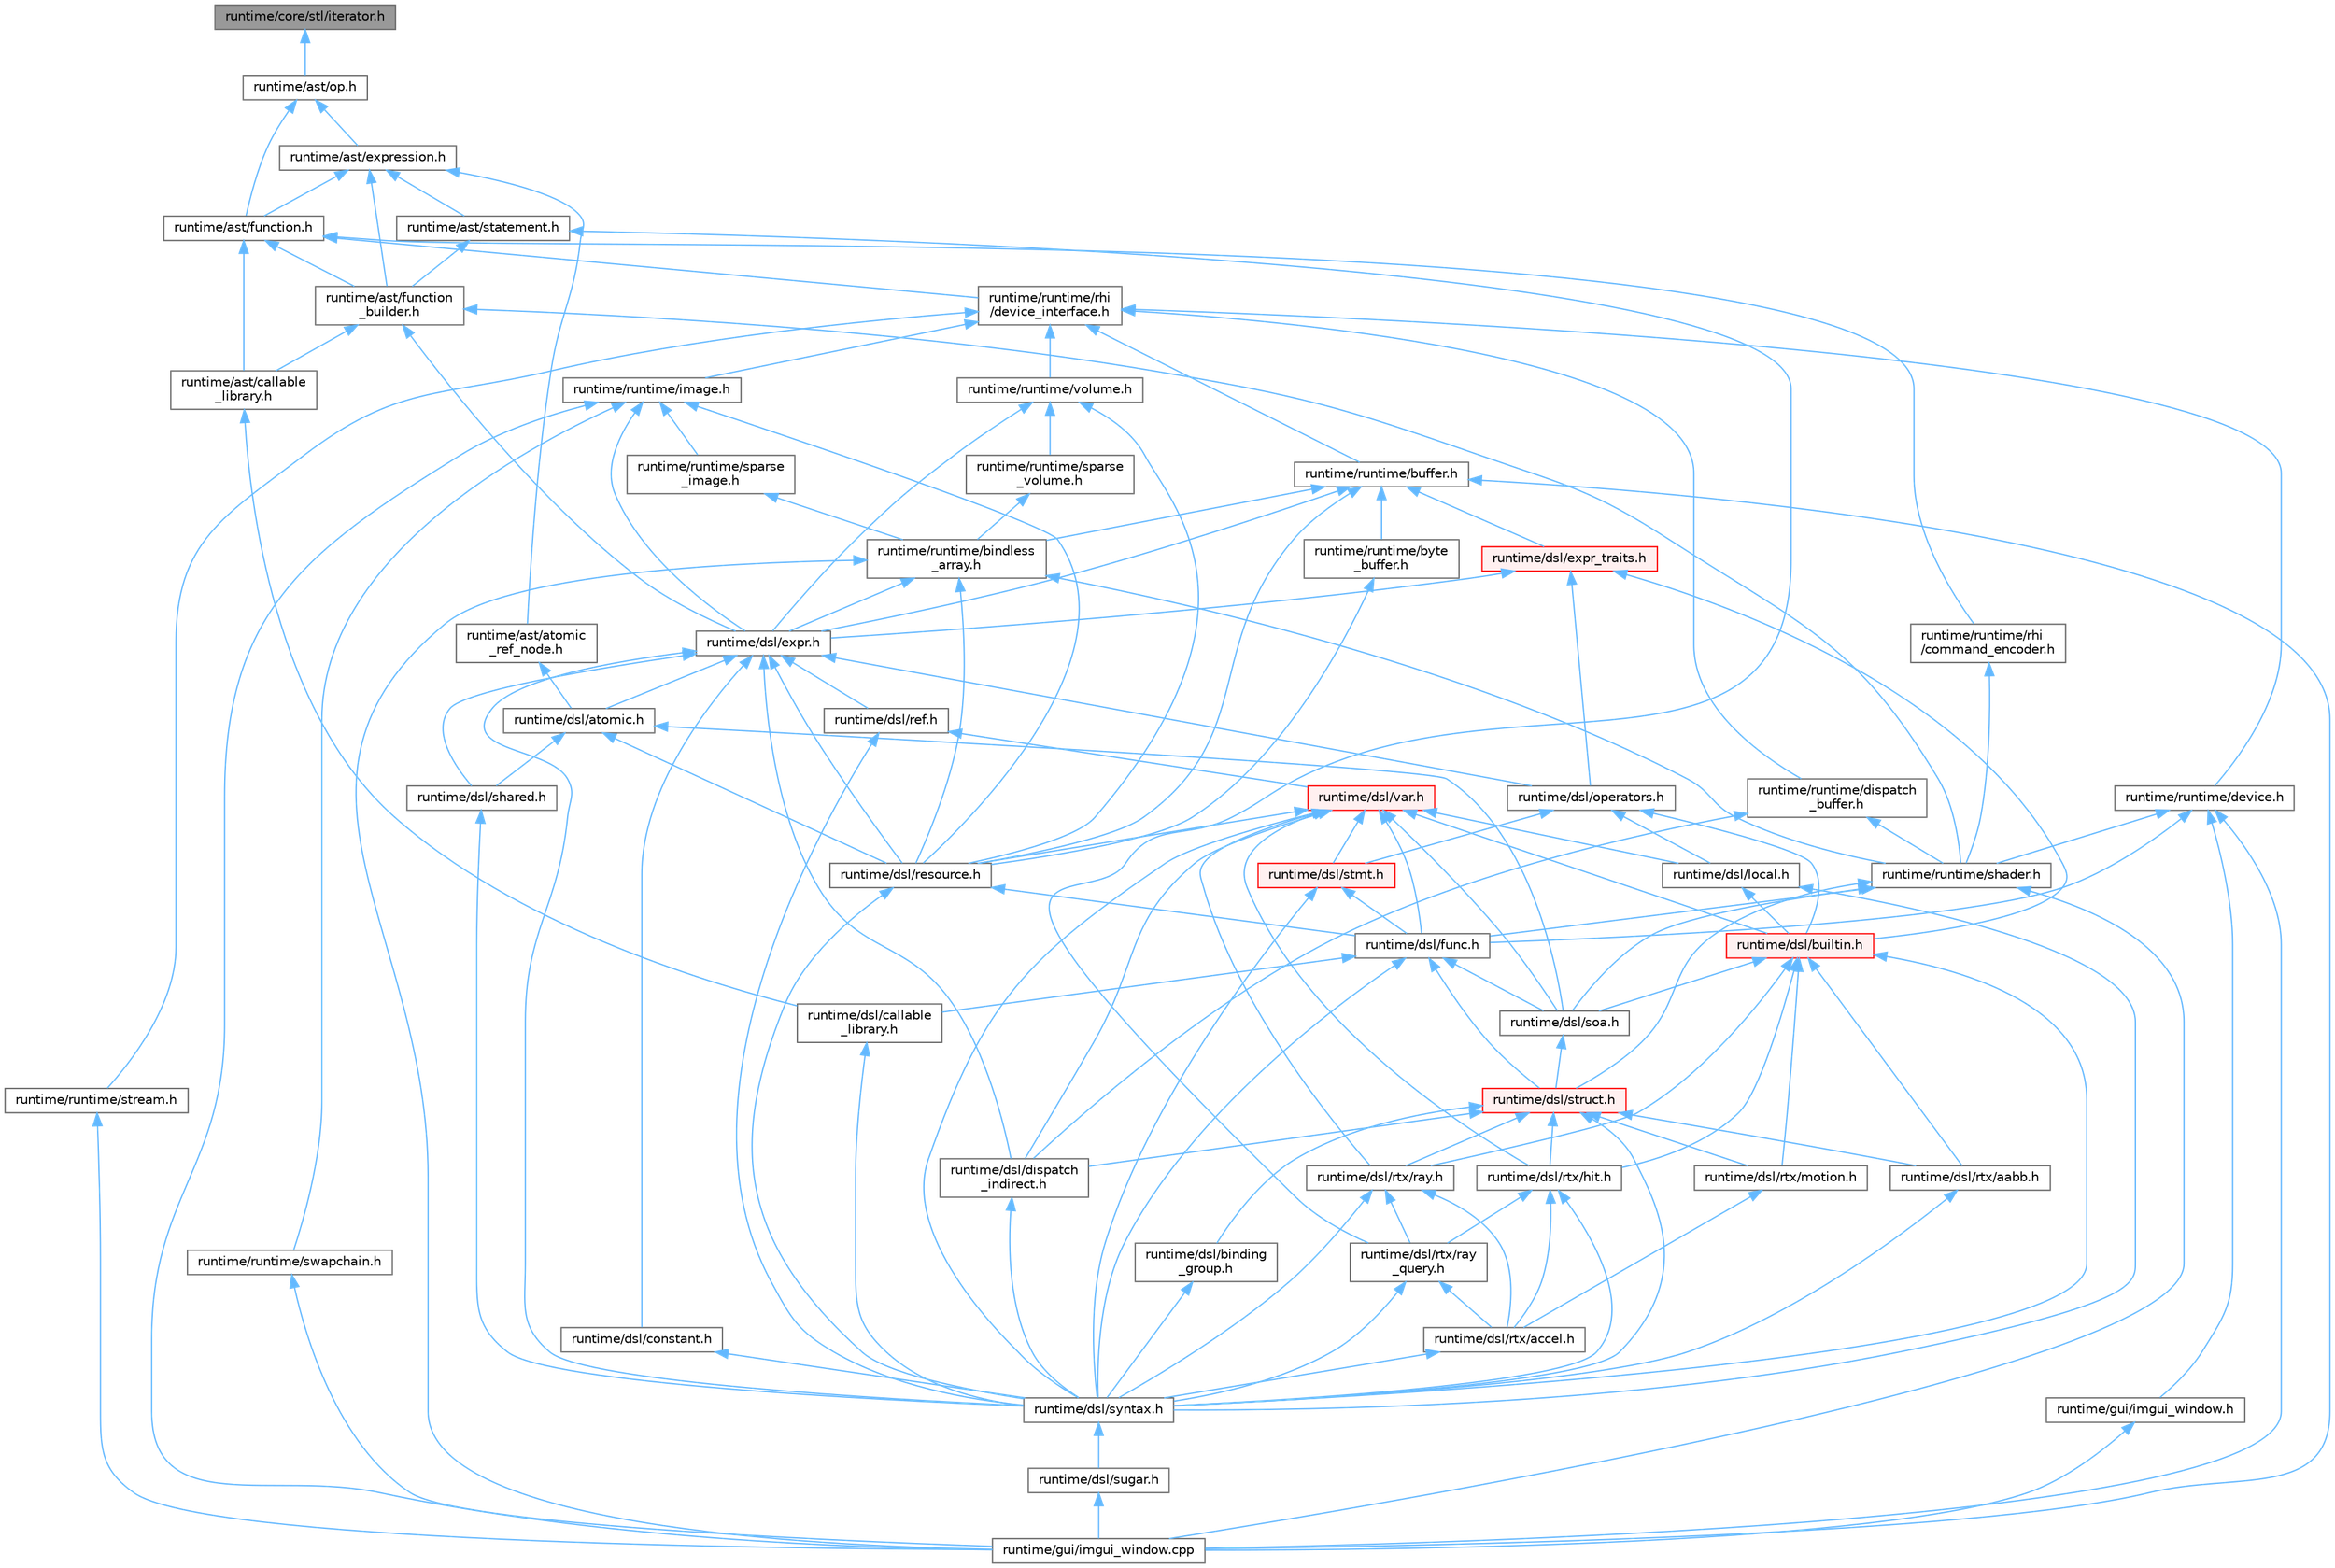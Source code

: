 digraph "runtime/core/stl/iterator.h"
{
 // LATEX_PDF_SIZE
  bgcolor="transparent";
  edge [fontname=Helvetica,fontsize=10,labelfontname=Helvetica,labelfontsize=10];
  node [fontname=Helvetica,fontsize=10,shape=box,height=0.2,width=0.4];
  Node1 [id="Node000001",label="runtime/core/stl/iterator.h",height=0.2,width=0.4,color="gray40", fillcolor="grey60", style="filled", fontcolor="black",tooltip=" "];
  Node1 -> Node2 [id="edge1_Node000001_Node000002",dir="back",color="steelblue1",style="solid",tooltip=" "];
  Node2 [id="Node000002",label="runtime/ast/op.h",height=0.2,width=0.4,color="grey40", fillcolor="white", style="filled",URL="$op_8h.html",tooltip=" "];
  Node2 -> Node3 [id="edge2_Node000002_Node000003",dir="back",color="steelblue1",style="solid",tooltip=" "];
  Node3 [id="Node000003",label="runtime/ast/expression.h",height=0.2,width=0.4,color="grey40", fillcolor="white", style="filled",URL="$expression_8h.html",tooltip=" "];
  Node3 -> Node4 [id="edge3_Node000003_Node000004",dir="back",color="steelblue1",style="solid",tooltip=" "];
  Node4 [id="Node000004",label="runtime/ast/atomic\l_ref_node.h",height=0.2,width=0.4,color="grey40", fillcolor="white", style="filled",URL="$atomic__ref__node_8h.html",tooltip=" "];
  Node4 -> Node5 [id="edge4_Node000004_Node000005",dir="back",color="steelblue1",style="solid",tooltip=" "];
  Node5 [id="Node000005",label="runtime/dsl/atomic.h",height=0.2,width=0.4,color="grey40", fillcolor="white", style="filled",URL="$dsl_2atomic_8h.html",tooltip=" "];
  Node5 -> Node6 [id="edge5_Node000005_Node000006",dir="back",color="steelblue1",style="solid",tooltip=" "];
  Node6 [id="Node000006",label="runtime/dsl/resource.h",height=0.2,width=0.4,color="grey40", fillcolor="white", style="filled",URL="$dsl_2resource_8h.html",tooltip=" "];
  Node6 -> Node7 [id="edge6_Node000006_Node000007",dir="back",color="steelblue1",style="solid",tooltip=" "];
  Node7 [id="Node000007",label="runtime/dsl/func.h",height=0.2,width=0.4,color="grey40", fillcolor="white", style="filled",URL="$func_8h.html",tooltip=" "];
  Node7 -> Node8 [id="edge7_Node000007_Node000008",dir="back",color="steelblue1",style="solid",tooltip=" "];
  Node8 [id="Node000008",label="runtime/dsl/callable\l_library.h",height=0.2,width=0.4,color="grey40", fillcolor="white", style="filled",URL="$dsl_2callable__library_8h.html",tooltip=" "];
  Node8 -> Node9 [id="edge8_Node000008_Node000009",dir="back",color="steelblue1",style="solid",tooltip=" "];
  Node9 [id="Node000009",label="runtime/dsl/syntax.h",height=0.2,width=0.4,color="grey40", fillcolor="white", style="filled",URL="$syntax_8h.html",tooltip=" "];
  Node9 -> Node10 [id="edge9_Node000009_Node000010",dir="back",color="steelblue1",style="solid",tooltip=" "];
  Node10 [id="Node000010",label="runtime/dsl/sugar.h",height=0.2,width=0.4,color="grey40", fillcolor="white", style="filled",URL="$sugar_8h.html",tooltip=" "];
  Node10 -> Node11 [id="edge10_Node000010_Node000011",dir="back",color="steelblue1",style="solid",tooltip=" "];
  Node11 [id="Node000011",label="runtime/gui/imgui_window.cpp",height=0.2,width=0.4,color="grey40", fillcolor="white", style="filled",URL="$imgui__window_8cpp.html",tooltip=" "];
  Node7 -> Node12 [id="edge11_Node000007_Node000012",dir="back",color="steelblue1",style="solid",tooltip=" "];
  Node12 [id="Node000012",label="runtime/dsl/soa.h",height=0.2,width=0.4,color="grey40", fillcolor="white", style="filled",URL="$soa_8h.html",tooltip=" "];
  Node12 -> Node13 [id="edge12_Node000012_Node000013",dir="back",color="steelblue1",style="solid",tooltip=" "];
  Node13 [id="Node000013",label="runtime/dsl/struct.h",height=0.2,width=0.4,color="red", fillcolor="#FFF0F0", style="filled",URL="$struct_8h.html",tooltip=" "];
  Node13 -> Node14 [id="edge13_Node000013_Node000014",dir="back",color="steelblue1",style="solid",tooltip=" "];
  Node14 [id="Node000014",label="runtime/dsl/binding\l_group.h",height=0.2,width=0.4,color="grey40", fillcolor="white", style="filled",URL="$binding__group_8h.html",tooltip=" "];
  Node14 -> Node9 [id="edge14_Node000014_Node000009",dir="back",color="steelblue1",style="solid",tooltip=" "];
  Node13 -> Node15 [id="edge15_Node000013_Node000015",dir="back",color="steelblue1",style="solid",tooltip=" "];
  Node15 [id="Node000015",label="runtime/dsl/dispatch\l_indirect.h",height=0.2,width=0.4,color="grey40", fillcolor="white", style="filled",URL="$dispatch__indirect_8h.html",tooltip=" "];
  Node15 -> Node9 [id="edge16_Node000015_Node000009",dir="back",color="steelblue1",style="solid",tooltip=" "];
  Node13 -> Node16 [id="edge17_Node000013_Node000016",dir="back",color="steelblue1",style="solid",tooltip=" "];
  Node16 [id="Node000016",label="runtime/dsl/rtx/aabb.h",height=0.2,width=0.4,color="grey40", fillcolor="white", style="filled",URL="$dsl_2rtx_2aabb_8h.html",tooltip=" "];
  Node16 -> Node9 [id="edge18_Node000016_Node000009",dir="back",color="steelblue1",style="solid",tooltip=" "];
  Node13 -> Node17 [id="edge19_Node000013_Node000017",dir="back",color="steelblue1",style="solid",tooltip=" "];
  Node17 [id="Node000017",label="runtime/dsl/rtx/hit.h",height=0.2,width=0.4,color="grey40", fillcolor="white", style="filled",URL="$dsl_2rtx_2hit_8h.html",tooltip=" "];
  Node17 -> Node18 [id="edge20_Node000017_Node000018",dir="back",color="steelblue1",style="solid",tooltip=" "];
  Node18 [id="Node000018",label="runtime/dsl/rtx/accel.h",height=0.2,width=0.4,color="grey40", fillcolor="white", style="filled",URL="$dsl_2rtx_2accel_8h.html",tooltip=" "];
  Node18 -> Node9 [id="edge21_Node000018_Node000009",dir="back",color="steelblue1",style="solid",tooltip=" "];
  Node17 -> Node19 [id="edge22_Node000017_Node000019",dir="back",color="steelblue1",style="solid",tooltip=" "];
  Node19 [id="Node000019",label="runtime/dsl/rtx/ray\l_query.h",height=0.2,width=0.4,color="grey40", fillcolor="white", style="filled",URL="$ray__query_8h.html",tooltip=" "];
  Node19 -> Node18 [id="edge23_Node000019_Node000018",dir="back",color="steelblue1",style="solid",tooltip=" "];
  Node19 -> Node9 [id="edge24_Node000019_Node000009",dir="back",color="steelblue1",style="solid",tooltip=" "];
  Node17 -> Node9 [id="edge25_Node000017_Node000009",dir="back",color="steelblue1",style="solid",tooltip=" "];
  Node13 -> Node20 [id="edge26_Node000013_Node000020",dir="back",color="steelblue1",style="solid",tooltip=" "];
  Node20 [id="Node000020",label="runtime/dsl/rtx/motion.h",height=0.2,width=0.4,color="grey40", fillcolor="white", style="filled",URL="$motion_8h.html",tooltip=" "];
  Node20 -> Node18 [id="edge27_Node000020_Node000018",dir="back",color="steelblue1",style="solid",tooltip=" "];
  Node13 -> Node21 [id="edge28_Node000013_Node000021",dir="back",color="steelblue1",style="solid",tooltip=" "];
  Node21 [id="Node000021",label="runtime/dsl/rtx/ray.h",height=0.2,width=0.4,color="grey40", fillcolor="white", style="filled",URL="$dsl_2rtx_2ray_8h.html",tooltip=" "];
  Node21 -> Node18 [id="edge29_Node000021_Node000018",dir="back",color="steelblue1",style="solid",tooltip=" "];
  Node21 -> Node19 [id="edge30_Node000021_Node000019",dir="back",color="steelblue1",style="solid",tooltip=" "];
  Node21 -> Node9 [id="edge31_Node000021_Node000009",dir="back",color="steelblue1",style="solid",tooltip=" "];
  Node13 -> Node9 [id="edge32_Node000013_Node000009",dir="back",color="steelblue1",style="solid",tooltip=" "];
  Node7 -> Node13 [id="edge33_Node000007_Node000013",dir="back",color="steelblue1",style="solid",tooltip=" "];
  Node7 -> Node9 [id="edge34_Node000007_Node000009",dir="back",color="steelblue1",style="solid",tooltip=" "];
  Node6 -> Node9 [id="edge35_Node000006_Node000009",dir="back",color="steelblue1",style="solid",tooltip=" "];
  Node5 -> Node23 [id="edge36_Node000005_Node000023",dir="back",color="steelblue1",style="solid",tooltip=" "];
  Node23 [id="Node000023",label="runtime/dsl/shared.h",height=0.2,width=0.4,color="grey40", fillcolor="white", style="filled",URL="$shared_8h.html",tooltip=" "];
  Node23 -> Node9 [id="edge37_Node000023_Node000009",dir="back",color="steelblue1",style="solid",tooltip=" "];
  Node5 -> Node12 [id="edge38_Node000005_Node000012",dir="back",color="steelblue1",style="solid",tooltip=" "];
  Node3 -> Node24 [id="edge39_Node000003_Node000024",dir="back",color="steelblue1",style="solid",tooltip=" "];
  Node24 [id="Node000024",label="runtime/ast/function.h",height=0.2,width=0.4,color="grey40", fillcolor="white", style="filled",URL="$ast_2function_8h.html",tooltip=" "];
  Node24 -> Node25 [id="edge40_Node000024_Node000025",dir="back",color="steelblue1",style="solid",tooltip=" "];
  Node25 [id="Node000025",label="runtime/ast/callable\l_library.h",height=0.2,width=0.4,color="grey40", fillcolor="white", style="filled",URL="$ast_2callable__library_8h.html",tooltip=" "];
  Node25 -> Node8 [id="edge41_Node000025_Node000008",dir="back",color="steelblue1",style="solid",tooltip=" "];
  Node24 -> Node26 [id="edge42_Node000024_Node000026",dir="back",color="steelblue1",style="solid",tooltip=" "];
  Node26 [id="Node000026",label="runtime/ast/function\l_builder.h",height=0.2,width=0.4,color="grey40", fillcolor="white", style="filled",URL="$function__builder_8h.html",tooltip=" "];
  Node26 -> Node25 [id="edge43_Node000026_Node000025",dir="back",color="steelblue1",style="solid",tooltip=" "];
  Node26 -> Node27 [id="edge44_Node000026_Node000027",dir="back",color="steelblue1",style="solid",tooltip=" "];
  Node27 [id="Node000027",label="runtime/dsl/expr.h",height=0.2,width=0.4,color="grey40", fillcolor="white", style="filled",URL="$expr_8h.html",tooltip=" "];
  Node27 -> Node5 [id="edge45_Node000027_Node000005",dir="back",color="steelblue1",style="solid",tooltip=" "];
  Node27 -> Node28 [id="edge46_Node000027_Node000028",dir="back",color="steelblue1",style="solid",tooltip=" "];
  Node28 [id="Node000028",label="runtime/dsl/constant.h",height=0.2,width=0.4,color="grey40", fillcolor="white", style="filled",URL="$constant_8h.html",tooltip=" "];
  Node28 -> Node9 [id="edge47_Node000028_Node000009",dir="back",color="steelblue1",style="solid",tooltip=" "];
  Node27 -> Node15 [id="edge48_Node000027_Node000015",dir="back",color="steelblue1",style="solid",tooltip=" "];
  Node27 -> Node29 [id="edge49_Node000027_Node000029",dir="back",color="steelblue1",style="solid",tooltip=" "];
  Node29 [id="Node000029",label="runtime/dsl/operators.h",height=0.2,width=0.4,color="grey40", fillcolor="white", style="filled",URL="$operators_8h.html",tooltip=" "];
  Node29 -> Node30 [id="edge50_Node000029_Node000030",dir="back",color="steelblue1",style="solid",tooltip=" "];
  Node30 [id="Node000030",label="runtime/dsl/builtin.h",height=0.2,width=0.4,color="red", fillcolor="#FFF0F0", style="filled",URL="$builtin_8h.html",tooltip=" "];
  Node30 -> Node16 [id="edge51_Node000030_Node000016",dir="back",color="steelblue1",style="solid",tooltip=" "];
  Node30 -> Node17 [id="edge52_Node000030_Node000017",dir="back",color="steelblue1",style="solid",tooltip=" "];
  Node30 -> Node20 [id="edge53_Node000030_Node000020",dir="back",color="steelblue1",style="solid",tooltip=" "];
  Node30 -> Node21 [id="edge54_Node000030_Node000021",dir="back",color="steelblue1",style="solid",tooltip=" "];
  Node30 -> Node12 [id="edge55_Node000030_Node000012",dir="back",color="steelblue1",style="solid",tooltip=" "];
  Node30 -> Node9 [id="edge56_Node000030_Node000009",dir="back",color="steelblue1",style="solid",tooltip=" "];
  Node29 -> Node32 [id="edge57_Node000029_Node000032",dir="back",color="steelblue1",style="solid",tooltip=" "];
  Node32 [id="Node000032",label="runtime/dsl/local.h",height=0.2,width=0.4,color="grey40", fillcolor="white", style="filled",URL="$local_8h.html",tooltip=" "];
  Node32 -> Node30 [id="edge58_Node000032_Node000030",dir="back",color="steelblue1",style="solid",tooltip=" "];
  Node32 -> Node9 [id="edge59_Node000032_Node000009",dir="back",color="steelblue1",style="solid",tooltip=" "];
  Node29 -> Node33 [id="edge60_Node000029_Node000033",dir="back",color="steelblue1",style="solid",tooltip=" "];
  Node33 [id="Node000033",label="runtime/dsl/stmt.h",height=0.2,width=0.4,color="red", fillcolor="#FFF0F0", style="filled",URL="$stmt_8h.html",tooltip=" "];
  Node33 -> Node7 [id="edge61_Node000033_Node000007",dir="back",color="steelblue1",style="solid",tooltip=" "];
  Node33 -> Node9 [id="edge62_Node000033_Node000009",dir="back",color="steelblue1",style="solid",tooltip=" "];
  Node27 -> Node34 [id="edge63_Node000027_Node000034",dir="back",color="steelblue1",style="solid",tooltip=" "];
  Node34 [id="Node000034",label="runtime/dsl/ref.h",height=0.2,width=0.4,color="grey40", fillcolor="white", style="filled",URL="$ref_8h.html",tooltip=" "];
  Node34 -> Node9 [id="edge64_Node000034_Node000009",dir="back",color="steelblue1",style="solid",tooltip=" "];
  Node34 -> Node35 [id="edge65_Node000034_Node000035",dir="back",color="steelblue1",style="solid",tooltip=" "];
  Node35 [id="Node000035",label="runtime/dsl/var.h",height=0.2,width=0.4,color="red", fillcolor="#FFF0F0", style="filled",URL="$var_8h.html",tooltip=" "];
  Node35 -> Node30 [id="edge66_Node000035_Node000030",dir="back",color="steelblue1",style="solid",tooltip=" "];
  Node35 -> Node15 [id="edge67_Node000035_Node000015",dir="back",color="steelblue1",style="solid",tooltip=" "];
  Node35 -> Node7 [id="edge68_Node000035_Node000007",dir="back",color="steelblue1",style="solid",tooltip=" "];
  Node35 -> Node32 [id="edge69_Node000035_Node000032",dir="back",color="steelblue1",style="solid",tooltip=" "];
  Node35 -> Node6 [id="edge70_Node000035_Node000006",dir="back",color="steelblue1",style="solid",tooltip=" "];
  Node35 -> Node17 [id="edge71_Node000035_Node000017",dir="back",color="steelblue1",style="solid",tooltip=" "];
  Node35 -> Node21 [id="edge72_Node000035_Node000021",dir="back",color="steelblue1",style="solid",tooltip=" "];
  Node35 -> Node12 [id="edge73_Node000035_Node000012",dir="back",color="steelblue1",style="solid",tooltip=" "];
  Node35 -> Node33 [id="edge74_Node000035_Node000033",dir="back",color="steelblue1",style="solid",tooltip=" "];
  Node35 -> Node9 [id="edge75_Node000035_Node000009",dir="back",color="steelblue1",style="solid",tooltip=" "];
  Node27 -> Node6 [id="edge76_Node000027_Node000006",dir="back",color="steelblue1",style="solid",tooltip=" "];
  Node27 -> Node23 [id="edge77_Node000027_Node000023",dir="back",color="steelblue1",style="solid",tooltip=" "];
  Node27 -> Node9 [id="edge78_Node000027_Node000009",dir="back",color="steelblue1",style="solid",tooltip=" "];
  Node26 -> Node37 [id="edge79_Node000026_Node000037",dir="back",color="steelblue1",style="solid",tooltip=" "];
  Node37 [id="Node000037",label="runtime/runtime/shader.h",height=0.2,width=0.4,color="grey40", fillcolor="white", style="filled",URL="$shader_8h.html",tooltip=" "];
  Node37 -> Node7 [id="edge80_Node000037_Node000007",dir="back",color="steelblue1",style="solid",tooltip=" "];
  Node37 -> Node12 [id="edge81_Node000037_Node000012",dir="back",color="steelblue1",style="solid",tooltip=" "];
  Node37 -> Node13 [id="edge82_Node000037_Node000013",dir="back",color="steelblue1",style="solid",tooltip=" "];
  Node37 -> Node11 [id="edge83_Node000037_Node000011",dir="back",color="steelblue1",style="solid",tooltip=" "];
  Node24 -> Node38 [id="edge84_Node000024_Node000038",dir="back",color="steelblue1",style="solid",tooltip=" "];
  Node38 [id="Node000038",label="runtime/runtime/rhi\l/command_encoder.h",height=0.2,width=0.4,color="grey40", fillcolor="white", style="filled",URL="$command__encoder_8h.html",tooltip=" "];
  Node38 -> Node37 [id="edge85_Node000038_Node000037",dir="back",color="steelblue1",style="solid",tooltip=" "];
  Node24 -> Node39 [id="edge86_Node000024_Node000039",dir="back",color="steelblue1",style="solid",tooltip=" "];
  Node39 [id="Node000039",label="runtime/runtime/rhi\l/device_interface.h",height=0.2,width=0.4,color="grey40", fillcolor="white", style="filled",URL="$device__interface_8h.html",tooltip=" "];
  Node39 -> Node40 [id="edge87_Node000039_Node000040",dir="back",color="steelblue1",style="solid",tooltip=" "];
  Node40 [id="Node000040",label="runtime/runtime/buffer.h",height=0.2,width=0.4,color="grey40", fillcolor="white", style="filled",URL="$buffer_8h.html",tooltip=" "];
  Node40 -> Node27 [id="edge88_Node000040_Node000027",dir="back",color="steelblue1",style="solid",tooltip=" "];
  Node40 -> Node41 [id="edge89_Node000040_Node000041",dir="back",color="steelblue1",style="solid",tooltip=" "];
  Node41 [id="Node000041",label="runtime/dsl/expr_traits.h",height=0.2,width=0.4,color="red", fillcolor="#FFF0F0", style="filled",URL="$expr__traits_8h.html",tooltip=" "];
  Node41 -> Node30 [id="edge90_Node000041_Node000030",dir="back",color="steelblue1",style="solid",tooltip=" "];
  Node41 -> Node27 [id="edge91_Node000041_Node000027",dir="back",color="steelblue1",style="solid",tooltip=" "];
  Node41 -> Node29 [id="edge92_Node000041_Node000029",dir="back",color="steelblue1",style="solid",tooltip=" "];
  Node40 -> Node6 [id="edge93_Node000040_Node000006",dir="back",color="steelblue1",style="solid",tooltip=" "];
  Node40 -> Node11 [id="edge94_Node000040_Node000011",dir="back",color="steelblue1",style="solid",tooltip=" "];
  Node40 -> Node42 [id="edge95_Node000040_Node000042",dir="back",color="steelblue1",style="solid",tooltip=" "];
  Node42 [id="Node000042",label="runtime/runtime/bindless\l_array.h",height=0.2,width=0.4,color="grey40", fillcolor="white", style="filled",URL="$bindless__array_8h.html",tooltip=" "];
  Node42 -> Node27 [id="edge96_Node000042_Node000027",dir="back",color="steelblue1",style="solid",tooltip=" "];
  Node42 -> Node6 [id="edge97_Node000042_Node000006",dir="back",color="steelblue1",style="solid",tooltip=" "];
  Node42 -> Node11 [id="edge98_Node000042_Node000011",dir="back",color="steelblue1",style="solid",tooltip=" "];
  Node42 -> Node37 [id="edge99_Node000042_Node000037",dir="back",color="steelblue1",style="solid",tooltip=" "];
  Node40 -> Node43 [id="edge100_Node000040_Node000043",dir="back",color="steelblue1",style="solid",tooltip=" "];
  Node43 [id="Node000043",label="runtime/runtime/byte\l_buffer.h",height=0.2,width=0.4,color="grey40", fillcolor="white", style="filled",URL="$byte__buffer_8h.html",tooltip=" "];
  Node43 -> Node6 [id="edge101_Node000043_Node000006",dir="back",color="steelblue1",style="solid",tooltip=" "];
  Node39 -> Node44 [id="edge102_Node000039_Node000044",dir="back",color="steelblue1",style="solid",tooltip=" "];
  Node44 [id="Node000044",label="runtime/runtime/device.h",height=0.2,width=0.4,color="grey40", fillcolor="white", style="filled",URL="$device_8h.html",tooltip=" "];
  Node44 -> Node7 [id="edge103_Node000044_Node000007",dir="back",color="steelblue1",style="solid",tooltip=" "];
  Node44 -> Node11 [id="edge104_Node000044_Node000011",dir="back",color="steelblue1",style="solid",tooltip=" "];
  Node44 -> Node45 [id="edge105_Node000044_Node000045",dir="back",color="steelblue1",style="solid",tooltip=" "];
  Node45 [id="Node000045",label="runtime/gui/imgui_window.h",height=0.2,width=0.4,color="grey40", fillcolor="white", style="filled",URL="$imgui__window_8h.html",tooltip=" "];
  Node45 -> Node11 [id="edge106_Node000045_Node000011",dir="back",color="steelblue1",style="solid",tooltip=" "];
  Node44 -> Node37 [id="edge107_Node000044_Node000037",dir="back",color="steelblue1",style="solid",tooltip=" "];
  Node39 -> Node46 [id="edge108_Node000039_Node000046",dir="back",color="steelblue1",style="solid",tooltip=" "];
  Node46 [id="Node000046",label="runtime/runtime/dispatch\l_buffer.h",height=0.2,width=0.4,color="grey40", fillcolor="white", style="filled",URL="$dispatch__buffer_8h.html",tooltip=" "];
  Node46 -> Node15 [id="edge109_Node000046_Node000015",dir="back",color="steelblue1",style="solid",tooltip=" "];
  Node46 -> Node37 [id="edge110_Node000046_Node000037",dir="back",color="steelblue1",style="solid",tooltip=" "];
  Node39 -> Node47 [id="edge111_Node000039_Node000047",dir="back",color="steelblue1",style="solid",tooltip=" "];
  Node47 [id="Node000047",label="runtime/runtime/image.h",height=0.2,width=0.4,color="grey40", fillcolor="white", style="filled",URL="$image_8h.html",tooltip=" "];
  Node47 -> Node27 [id="edge112_Node000047_Node000027",dir="back",color="steelblue1",style="solid",tooltip=" "];
  Node47 -> Node6 [id="edge113_Node000047_Node000006",dir="back",color="steelblue1",style="solid",tooltip=" "];
  Node47 -> Node11 [id="edge114_Node000047_Node000011",dir="back",color="steelblue1",style="solid",tooltip=" "];
  Node47 -> Node48 [id="edge115_Node000047_Node000048",dir="back",color="steelblue1",style="solid",tooltip=" "];
  Node48 [id="Node000048",label="runtime/runtime/sparse\l_image.h",height=0.2,width=0.4,color="grey40", fillcolor="white", style="filled",URL="$sparse__image_8h.html",tooltip=" "];
  Node48 -> Node42 [id="edge116_Node000048_Node000042",dir="back",color="steelblue1",style="solid",tooltip=" "];
  Node47 -> Node49 [id="edge117_Node000047_Node000049",dir="back",color="steelblue1",style="solid",tooltip=" "];
  Node49 [id="Node000049",label="runtime/runtime/swapchain.h",height=0.2,width=0.4,color="grey40", fillcolor="white", style="filled",URL="$swapchain_8h.html",tooltip=" "];
  Node49 -> Node11 [id="edge118_Node000049_Node000011",dir="back",color="steelblue1",style="solid",tooltip=" "];
  Node39 -> Node50 [id="edge119_Node000039_Node000050",dir="back",color="steelblue1",style="solid",tooltip=" "];
  Node50 [id="Node000050",label="runtime/runtime/stream.h",height=0.2,width=0.4,color="grey40", fillcolor="white", style="filled",URL="$stream_8h.html",tooltip=" "];
  Node50 -> Node11 [id="edge120_Node000050_Node000011",dir="back",color="steelblue1",style="solid",tooltip=" "];
  Node39 -> Node51 [id="edge121_Node000039_Node000051",dir="back",color="steelblue1",style="solid",tooltip=" "];
  Node51 [id="Node000051",label="runtime/runtime/volume.h",height=0.2,width=0.4,color="grey40", fillcolor="white", style="filled",URL="$volume_8h.html",tooltip=" "];
  Node51 -> Node27 [id="edge122_Node000051_Node000027",dir="back",color="steelblue1",style="solid",tooltip=" "];
  Node51 -> Node6 [id="edge123_Node000051_Node000006",dir="back",color="steelblue1",style="solid",tooltip=" "];
  Node51 -> Node52 [id="edge124_Node000051_Node000052",dir="back",color="steelblue1",style="solid",tooltip=" "];
  Node52 [id="Node000052",label="runtime/runtime/sparse\l_volume.h",height=0.2,width=0.4,color="grey40", fillcolor="white", style="filled",URL="$sparse__volume_8h.html",tooltip=" "];
  Node52 -> Node42 [id="edge125_Node000052_Node000042",dir="back",color="steelblue1",style="solid",tooltip=" "];
  Node3 -> Node26 [id="edge126_Node000003_Node000026",dir="back",color="steelblue1",style="solid",tooltip=" "];
  Node3 -> Node53 [id="edge127_Node000003_Node000053",dir="back",color="steelblue1",style="solid",tooltip=" "];
  Node53 [id="Node000053",label="runtime/ast/statement.h",height=0.2,width=0.4,color="grey40", fillcolor="white", style="filled",URL="$statement_8h.html",tooltip=" "];
  Node53 -> Node26 [id="edge128_Node000053_Node000026",dir="back",color="steelblue1",style="solid",tooltip=" "];
  Node53 -> Node19 [id="edge129_Node000053_Node000019",dir="back",color="steelblue1",style="solid",tooltip=" "];
  Node2 -> Node24 [id="edge130_Node000002_Node000024",dir="back",color="steelblue1",style="solid",tooltip=" "];
}
